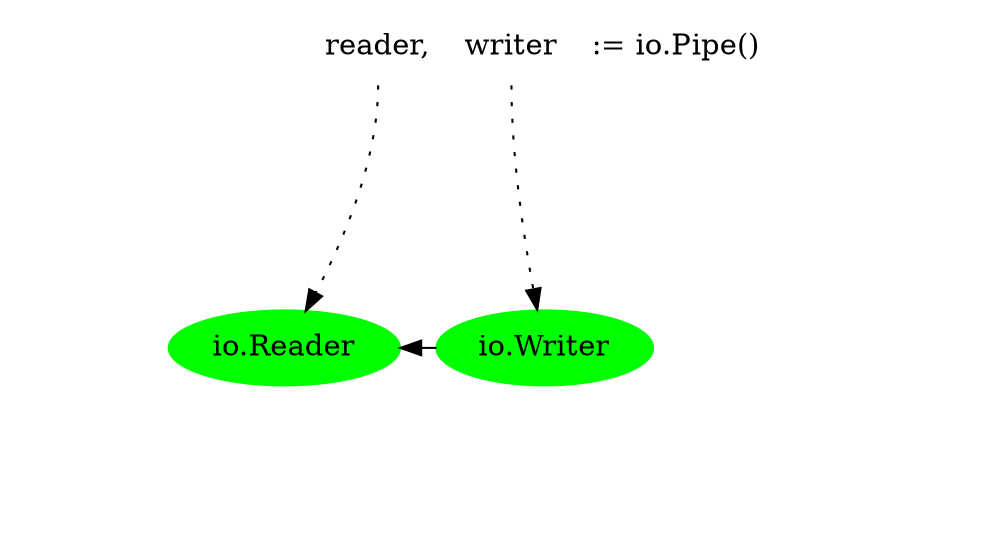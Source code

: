 digraph G {
	// ratio=.8;
	// graph [ranksep="0.1", pad="0"]
	rankdir=TB;

	subgraph guides {
		rankdir=TB;
		style=invis;
		color=white;
		shape=plaintext;
		node [style=invis shape=plaintext, splines=false];
		edge [style=invis]
		level1 -> level2 -> level3 -> level4;
	}

	start [style=unfilled, shape=record, color=white, label="<l1>reader,|<l2>writer | := io.Pipe()"]

	subgraph cluster_3 {
		color=white;
		style=filled;
		writer1			[label="io.Writer",style=filled,color=green];
		reader1			[label="io.Reader",style=filled,color=green];
	}


		reader1	-> align1 [style=invis];
		writer1	-> align3 [style=invis];
		align1 [style=invis]
		align2 [style=invis]
		align3 [style=invis]


	subgraph cluster_4 {
		graph [ordering="out"]
		writer1 -> reader1 [constraint=false]
	}

		start:l1 -> reader1 [style=dotted];
		start:l2 -> writer1 [style=dotted];

	{rank=same start;			level1}
	{rank=same writer1, reader1; invis [style=invis];		level3}
}
